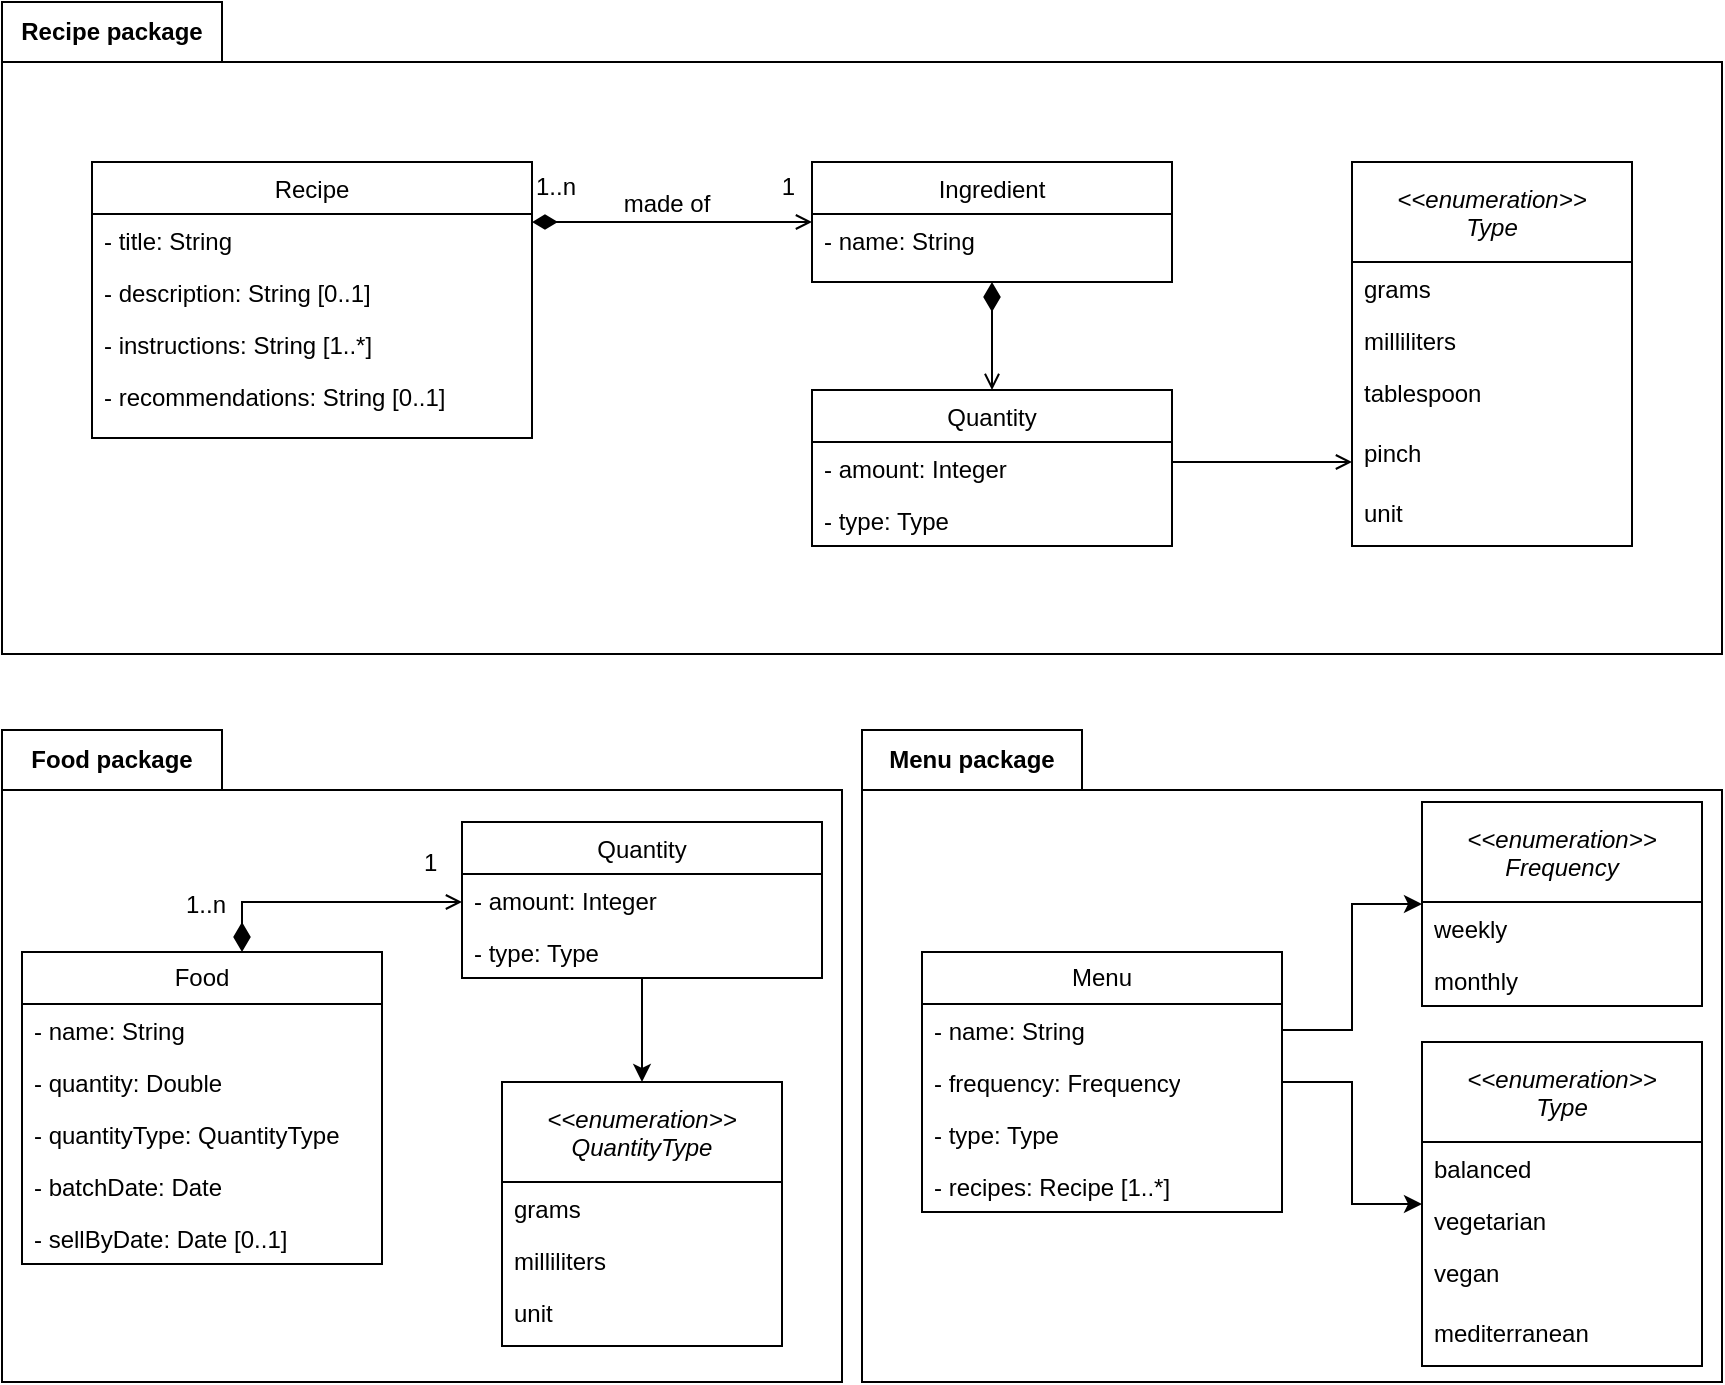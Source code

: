 <mxfile version="21.3.0" type="device">
  <diagram id="C5RBs43oDa-KdzZeNtuy" name="Page-1">
    <mxGraphModel dx="907" dy="1686" grid="1" gridSize="10" guides="1" tooltips="1" connect="1" arrows="1" fold="1" page="1" pageScale="1" pageWidth="827" pageHeight="1169" math="0" shadow="0">
      <root>
        <mxCell id="WIyWlLk6GJQsqaUBKTNV-0" />
        <mxCell id="WIyWlLk6GJQsqaUBKTNV-1" parent="WIyWlLk6GJQsqaUBKTNV-0" />
        <mxCell id="twwaAmcpACiWc4_Vs1gQ-12" value="Recipe package" style="shape=folder;fontStyle=1;tabWidth=110;tabHeight=30;tabPosition=left;html=1;boundedLbl=1;labelInHeader=1;container=1;collapsible=0;recursiveResize=0;whiteSpace=wrap;" vertex="1" parent="WIyWlLk6GJQsqaUBKTNV-1">
          <mxGeometry x="160" y="-50" width="860" height="326" as="geometry" />
        </mxCell>
        <mxCell id="zkfFHV4jXpPFQw0GAbJ--0" value="Recipe" style="swimlane;fontStyle=0;align=center;verticalAlign=top;childLayout=stackLayout;horizontal=1;startSize=26;horizontalStack=0;resizeParent=1;resizeLast=0;collapsible=1;marginBottom=0;rounded=0;shadow=0;strokeWidth=1;" parent="twwaAmcpACiWc4_Vs1gQ-12" vertex="1">
          <mxGeometry x="45" y="80" width="220" height="138" as="geometry">
            <mxRectangle x="230" y="140" width="160" height="26" as="alternateBounds" />
          </mxGeometry>
        </mxCell>
        <mxCell id="zkfFHV4jXpPFQw0GAbJ--1" value="- title: String" style="text;align=left;verticalAlign=top;spacingLeft=4;spacingRight=4;overflow=hidden;rotatable=0;points=[[0,0.5],[1,0.5]];portConstraint=eastwest;" parent="zkfFHV4jXpPFQw0GAbJ--0" vertex="1">
          <mxGeometry y="26" width="220" height="26" as="geometry" />
        </mxCell>
        <mxCell id="q-PXtFeuL0Apsl_alM3o-1" value="- description: String [0..1]" style="text;align=left;verticalAlign=top;spacingLeft=4;spacingRight=4;overflow=hidden;rotatable=0;points=[[0,0.5],[1,0.5]];portConstraint=eastwest;" parent="zkfFHV4jXpPFQw0GAbJ--0" vertex="1">
          <mxGeometry y="52" width="220" height="26" as="geometry" />
        </mxCell>
        <mxCell id="zkfFHV4jXpPFQw0GAbJ--3" value="- instructions: String [1..*]" style="text;align=left;verticalAlign=top;spacingLeft=4;spacingRight=4;overflow=hidden;rotatable=0;points=[[0,0.5],[1,0.5]];portConstraint=eastwest;rounded=0;shadow=0;html=0;" parent="zkfFHV4jXpPFQw0GAbJ--0" vertex="1">
          <mxGeometry y="78" width="220" height="26" as="geometry" />
        </mxCell>
        <mxCell id="q-PXtFeuL0Apsl_alM3o-0" value="- recommendations: String [0..1]" style="text;align=left;verticalAlign=top;spacingLeft=4;spacingRight=4;overflow=hidden;rotatable=0;points=[[0,0.5],[1,0.5]];portConstraint=eastwest;rounded=0;shadow=0;html=0;" parent="zkfFHV4jXpPFQw0GAbJ--0" vertex="1">
          <mxGeometry y="104" width="220" height="26" as="geometry" />
        </mxCell>
        <mxCell id="zkfFHV4jXpPFQw0GAbJ--26" value="" style="endArrow=open;shadow=0;strokeWidth=1;rounded=0;endFill=1;edgeStyle=elbowEdgeStyle;elbow=vertical;startArrow=diamondThin;startFill=1;sourcePerimeterSpacing=0;startSize=10;" parent="twwaAmcpACiWc4_Vs1gQ-12" source="zkfFHV4jXpPFQw0GAbJ--0" target="zkfFHV4jXpPFQw0GAbJ--17" edge="1">
          <mxGeometry x="0.5" y="41" relative="1" as="geometry">
            <mxPoint x="265" y="152" as="sourcePoint" />
            <mxPoint x="425" y="152" as="targetPoint" />
            <mxPoint x="-40" y="32" as="offset" />
          </mxGeometry>
        </mxCell>
        <mxCell id="zkfFHV4jXpPFQw0GAbJ--27" value="1..n" style="resizable=0;align=left;verticalAlign=bottom;labelBackgroundColor=none;fontSize=12;" parent="zkfFHV4jXpPFQw0GAbJ--26" connectable="0" vertex="1">
          <mxGeometry x="-1" relative="1" as="geometry">
            <mxPoint y="-9" as="offset" />
          </mxGeometry>
        </mxCell>
        <mxCell id="zkfFHV4jXpPFQw0GAbJ--28" value="1" style="resizable=0;align=right;verticalAlign=bottom;labelBackgroundColor=none;fontSize=12;" parent="zkfFHV4jXpPFQw0GAbJ--26" connectable="0" vertex="1">
          <mxGeometry x="1" relative="1" as="geometry">
            <mxPoint x="-7" y="-9" as="offset" />
          </mxGeometry>
        </mxCell>
        <mxCell id="zkfFHV4jXpPFQw0GAbJ--29" value="made of" style="text;html=1;resizable=0;points=[];;align=center;verticalAlign=middle;labelBackgroundColor=none;rounded=0;shadow=0;strokeWidth=1;fontSize=12;" parent="zkfFHV4jXpPFQw0GAbJ--26" vertex="1" connectable="0">
          <mxGeometry x="0.5" y="49" relative="1" as="geometry">
            <mxPoint x="-38" y="40" as="offset" />
          </mxGeometry>
        </mxCell>
        <mxCell id="twwaAmcpACiWc4_Vs1gQ-44" style="edgeStyle=orthogonalEdgeStyle;rounded=0;orthogonalLoop=1;jettySize=auto;html=1;strokeColor=default;startArrow=diamondThin;startFill=1;startSize=12;endArrow=open;endFill=0;" edge="1" parent="twwaAmcpACiWc4_Vs1gQ-12" source="zkfFHV4jXpPFQw0GAbJ--17" target="twwaAmcpACiWc4_Vs1gQ-40">
          <mxGeometry relative="1" as="geometry" />
        </mxCell>
        <mxCell id="zkfFHV4jXpPFQw0GAbJ--17" value="Ingredient" style="swimlane;fontStyle=0;align=center;verticalAlign=top;childLayout=stackLayout;horizontal=1;startSize=26;horizontalStack=0;resizeParent=1;resizeLast=0;collapsible=1;marginBottom=0;rounded=0;shadow=0;strokeWidth=1;" parent="twwaAmcpACiWc4_Vs1gQ-12" vertex="1">
          <mxGeometry x="405" y="80" width="180" height="60" as="geometry">
            <mxRectangle x="550" y="140" width="160" height="26" as="alternateBounds" />
          </mxGeometry>
        </mxCell>
        <mxCell id="zkfFHV4jXpPFQw0GAbJ--18" value="- name: String" style="text;align=left;verticalAlign=top;spacingLeft=4;spacingRight=4;overflow=hidden;rotatable=0;points=[[0,0.5],[1,0.5]];portConstraint=eastwest;" parent="zkfFHV4jXpPFQw0GAbJ--17" vertex="1">
          <mxGeometry y="26" width="180" height="26" as="geometry" />
        </mxCell>
        <mxCell id="XJNn22fLhvP08hlpOp0B-0" value="&lt;&lt;enumeration&gt;&gt;&#xa;Type" style="swimlane;fontStyle=2;childLayout=stackLayout;horizontal=1;startSize=50;fillColor=none;horizontalStack=0;resizeParent=1;resizeParentMax=0;resizeLast=0;collapsible=1;marginBottom=0;" parent="twwaAmcpACiWc4_Vs1gQ-12" vertex="1">
          <mxGeometry x="675" y="80" width="140" height="192" as="geometry">
            <mxRectangle x="800" y="100" width="140" height="40" as="alternateBounds" />
          </mxGeometry>
        </mxCell>
        <mxCell id="XJNn22fLhvP08hlpOp0B-1" value="grams" style="text;strokeColor=none;fillColor=none;align=left;verticalAlign=top;spacingLeft=4;spacingRight=4;overflow=hidden;rotatable=0;points=[[0,0.5],[1,0.5]];portConstraint=eastwest;" parent="XJNn22fLhvP08hlpOp0B-0" vertex="1">
          <mxGeometry y="50" width="140" height="26" as="geometry" />
        </mxCell>
        <mxCell id="XJNn22fLhvP08hlpOp0B-2" value="milliliters" style="text;strokeColor=none;fillColor=none;align=left;verticalAlign=top;spacingLeft=4;spacingRight=4;overflow=hidden;rotatable=0;points=[[0,0.5],[1,0.5]];portConstraint=eastwest;" parent="XJNn22fLhvP08hlpOp0B-0" vertex="1">
          <mxGeometry y="76" width="140" height="26" as="geometry" />
        </mxCell>
        <mxCell id="XJNn22fLhvP08hlpOp0B-3" value="tablespoon" style="text;strokeColor=none;fillColor=none;align=left;verticalAlign=top;spacingLeft=4;spacingRight=4;overflow=hidden;rotatable=0;points=[[0,0.5],[1,0.5]];portConstraint=eastwest;" parent="XJNn22fLhvP08hlpOp0B-0" vertex="1">
          <mxGeometry y="102" width="140" height="30" as="geometry" />
        </mxCell>
        <mxCell id="XJNn22fLhvP08hlpOp0B-4" value="pinch" style="text;strokeColor=none;fillColor=none;align=left;verticalAlign=top;spacingLeft=4;spacingRight=4;overflow=hidden;rotatable=0;points=[[0,0.5],[1,0.5]];portConstraint=eastwest;" parent="XJNn22fLhvP08hlpOp0B-0" vertex="1">
          <mxGeometry y="132" width="140" height="30" as="geometry" />
        </mxCell>
        <mxCell id="XJNn22fLhvP08hlpOp0B-5" value="unit" style="text;strokeColor=none;fillColor=none;align=left;verticalAlign=top;spacingLeft=4;spacingRight=4;overflow=hidden;rotatable=0;points=[[0,0.5],[1,0.5]];portConstraint=eastwest;" parent="XJNn22fLhvP08hlpOp0B-0" vertex="1">
          <mxGeometry y="162" width="140" height="30" as="geometry" />
        </mxCell>
        <mxCell id="XJNn22fLhvP08hlpOp0B-6" style="edgeStyle=orthogonalEdgeStyle;rounded=0;orthogonalLoop=1;jettySize=auto;html=1;startArrow=none;startFill=0;startSize=10;sourcePerimeterSpacing=0;endArrow=open;endFill=0;exitX=1;exitY=0.5;exitDx=0;exitDy=0;" parent="twwaAmcpACiWc4_Vs1gQ-12" source="twwaAmcpACiWc4_Vs1gQ-42" target="XJNn22fLhvP08hlpOp0B-0" edge="1">
          <mxGeometry relative="1" as="geometry">
            <Array as="points">
              <mxPoint x="585" y="230" />
            </Array>
          </mxGeometry>
        </mxCell>
        <mxCell id="twwaAmcpACiWc4_Vs1gQ-40" value="Quantity" style="swimlane;fontStyle=0;align=center;verticalAlign=top;childLayout=stackLayout;horizontal=1;startSize=26;horizontalStack=0;resizeParent=1;resizeLast=0;collapsible=1;marginBottom=0;rounded=0;shadow=0;strokeWidth=1;" vertex="1" parent="twwaAmcpACiWc4_Vs1gQ-12">
          <mxGeometry x="405" y="194" width="180" height="78" as="geometry">
            <mxRectangle x="550" y="140" width="160" height="26" as="alternateBounds" />
          </mxGeometry>
        </mxCell>
        <mxCell id="twwaAmcpACiWc4_Vs1gQ-42" value="- amount: Integer" style="text;align=left;verticalAlign=top;spacingLeft=4;spacingRight=4;overflow=hidden;rotatable=0;points=[[0,0.5],[1,0.5]];portConstraint=eastwest;rounded=0;shadow=0;html=0;" vertex="1" parent="twwaAmcpACiWc4_Vs1gQ-40">
          <mxGeometry y="26" width="180" height="26" as="geometry" />
        </mxCell>
        <mxCell id="twwaAmcpACiWc4_Vs1gQ-43" value="- type: Type" style="text;align=left;verticalAlign=top;spacingLeft=4;spacingRight=4;overflow=hidden;rotatable=0;points=[[0,0.5],[1,0.5]];portConstraint=eastwest;rounded=0;shadow=0;html=0;" vertex="1" parent="twwaAmcpACiWc4_Vs1gQ-40">
          <mxGeometry y="52" width="180" height="26" as="geometry" />
        </mxCell>
        <mxCell id="twwaAmcpACiWc4_Vs1gQ-10" value="Food package" style="shape=folder;fontStyle=1;tabWidth=110;tabHeight=30;tabPosition=left;html=1;boundedLbl=1;labelInHeader=1;container=1;collapsible=0;recursiveResize=0;whiteSpace=wrap;" vertex="1" parent="WIyWlLk6GJQsqaUBKTNV-1">
          <mxGeometry x="160" y="314" width="420" height="326" as="geometry" />
        </mxCell>
        <mxCell id="twwaAmcpACiWc4_Vs1gQ-0" value="Food" style="swimlane;fontStyle=0;childLayout=stackLayout;horizontal=1;startSize=26;fillColor=none;horizontalStack=0;resizeParent=1;resizeParentMax=0;resizeLast=0;collapsible=1;marginBottom=0;whiteSpace=wrap;html=1;" vertex="1" parent="twwaAmcpACiWc4_Vs1gQ-10">
          <mxGeometry x="10" y="111" width="180" height="156" as="geometry" />
        </mxCell>
        <mxCell id="twwaAmcpACiWc4_Vs1gQ-1" value="- name: String" style="text;strokeColor=none;fillColor=none;align=left;verticalAlign=top;spacingLeft=4;spacingRight=4;overflow=hidden;rotatable=0;points=[[0,0.5],[1,0.5]];portConstraint=eastwest;whiteSpace=wrap;html=1;" vertex="1" parent="twwaAmcpACiWc4_Vs1gQ-0">
          <mxGeometry y="26" width="180" height="26" as="geometry" />
        </mxCell>
        <mxCell id="twwaAmcpACiWc4_Vs1gQ-2" value="- quantity: Double" style="text;strokeColor=none;fillColor=none;align=left;verticalAlign=top;spacingLeft=4;spacingRight=4;overflow=hidden;rotatable=0;points=[[0,0.5],[1,0.5]];portConstraint=eastwest;whiteSpace=wrap;html=1;" vertex="1" parent="twwaAmcpACiWc4_Vs1gQ-0">
          <mxGeometry y="52" width="180" height="26" as="geometry" />
        </mxCell>
        <mxCell id="twwaAmcpACiWc4_Vs1gQ-18" value="- quantityType: QuantityType" style="text;strokeColor=none;fillColor=none;align=left;verticalAlign=top;spacingLeft=4;spacingRight=4;overflow=hidden;rotatable=0;points=[[0,0.5],[1,0.5]];portConstraint=eastwest;whiteSpace=wrap;html=1;" vertex="1" parent="twwaAmcpACiWc4_Vs1gQ-0">
          <mxGeometry y="78" width="180" height="26" as="geometry" />
        </mxCell>
        <mxCell id="twwaAmcpACiWc4_Vs1gQ-39" value="- batchDate: Date" style="text;strokeColor=none;fillColor=none;align=left;verticalAlign=top;spacingLeft=4;spacingRight=4;overflow=hidden;rotatable=0;points=[[0,0.5],[1,0.5]];portConstraint=eastwest;whiteSpace=wrap;html=1;" vertex="1" parent="twwaAmcpACiWc4_Vs1gQ-0">
          <mxGeometry y="104" width="180" height="26" as="geometry" />
        </mxCell>
        <mxCell id="twwaAmcpACiWc4_Vs1gQ-3" value="- sellByDate: Date [0..1]" style="text;strokeColor=none;fillColor=none;align=left;verticalAlign=top;spacingLeft=4;spacingRight=4;overflow=hidden;rotatable=0;points=[[0,0.5],[1,0.5]];portConstraint=eastwest;whiteSpace=wrap;html=1;" vertex="1" parent="twwaAmcpACiWc4_Vs1gQ-0">
          <mxGeometry y="130" width="180" height="26" as="geometry" />
        </mxCell>
        <mxCell id="twwaAmcpACiWc4_Vs1gQ-4" value="&lt;&lt;enumeration&gt;&gt;&#xa;QuantityType" style="swimlane;fontStyle=2;childLayout=stackLayout;horizontal=1;startSize=50;fillColor=none;horizontalStack=0;resizeParent=1;resizeParentMax=0;resizeLast=0;collapsible=1;marginBottom=0;" vertex="1" parent="twwaAmcpACiWc4_Vs1gQ-10">
          <mxGeometry x="250" y="176" width="140" height="132" as="geometry">
            <mxRectangle x="800" y="100" width="140" height="40" as="alternateBounds" />
          </mxGeometry>
        </mxCell>
        <mxCell id="twwaAmcpACiWc4_Vs1gQ-5" value="grams" style="text;strokeColor=none;fillColor=none;align=left;verticalAlign=top;spacingLeft=4;spacingRight=4;overflow=hidden;rotatable=0;points=[[0,0.5],[1,0.5]];portConstraint=eastwest;" vertex="1" parent="twwaAmcpACiWc4_Vs1gQ-4">
          <mxGeometry y="50" width="140" height="26" as="geometry" />
        </mxCell>
        <mxCell id="twwaAmcpACiWc4_Vs1gQ-6" value="milliliters" style="text;strokeColor=none;fillColor=none;align=left;verticalAlign=top;spacingLeft=4;spacingRight=4;overflow=hidden;rotatable=0;points=[[0,0.5],[1,0.5]];portConstraint=eastwest;" vertex="1" parent="twwaAmcpACiWc4_Vs1gQ-4">
          <mxGeometry y="76" width="140" height="26" as="geometry" />
        </mxCell>
        <mxCell id="twwaAmcpACiWc4_Vs1gQ-9" value="unit" style="text;strokeColor=none;fillColor=none;align=left;verticalAlign=top;spacingLeft=4;spacingRight=4;overflow=hidden;rotatable=0;points=[[0,0.5],[1,0.5]];portConstraint=eastwest;" vertex="1" parent="twwaAmcpACiWc4_Vs1gQ-4">
          <mxGeometry y="102" width="140" height="30" as="geometry" />
        </mxCell>
        <mxCell id="twwaAmcpACiWc4_Vs1gQ-20" style="edgeStyle=orthogonalEdgeStyle;rounded=0;orthogonalLoop=1;jettySize=auto;html=1;" edge="1" parent="twwaAmcpACiWc4_Vs1gQ-10" source="twwaAmcpACiWc4_Vs1gQ-45" target="twwaAmcpACiWc4_Vs1gQ-4">
          <mxGeometry relative="1" as="geometry" />
        </mxCell>
        <mxCell id="twwaAmcpACiWc4_Vs1gQ-45" value="Quantity" style="swimlane;fontStyle=0;align=center;verticalAlign=top;childLayout=stackLayout;horizontal=1;startSize=26;horizontalStack=0;resizeParent=1;resizeLast=0;collapsible=1;marginBottom=0;rounded=0;shadow=0;strokeWidth=1;" vertex="1" parent="twwaAmcpACiWc4_Vs1gQ-10">
          <mxGeometry x="230" y="46" width="180" height="78" as="geometry">
            <mxRectangle x="550" y="140" width="160" height="26" as="alternateBounds" />
          </mxGeometry>
        </mxCell>
        <mxCell id="twwaAmcpACiWc4_Vs1gQ-46" value="- amount: Integer" style="text;align=left;verticalAlign=top;spacingLeft=4;spacingRight=4;overflow=hidden;rotatable=0;points=[[0,0.5],[1,0.5]];portConstraint=eastwest;rounded=0;shadow=0;html=0;" vertex="1" parent="twwaAmcpACiWc4_Vs1gQ-45">
          <mxGeometry y="26" width="180" height="26" as="geometry" />
        </mxCell>
        <mxCell id="twwaAmcpACiWc4_Vs1gQ-47" value="- type: Type" style="text;align=left;verticalAlign=top;spacingLeft=4;spacingRight=4;overflow=hidden;rotatable=0;points=[[0,0.5],[1,0.5]];portConstraint=eastwest;rounded=0;shadow=0;html=0;" vertex="1" parent="twwaAmcpACiWc4_Vs1gQ-45">
          <mxGeometry y="52" width="180" height="26" as="geometry" />
        </mxCell>
        <mxCell id="twwaAmcpACiWc4_Vs1gQ-48" style="edgeStyle=orthogonalEdgeStyle;rounded=0;orthogonalLoop=1;jettySize=auto;html=1;strokeColor=default;startArrow=diamondThin;startFill=1;startSize=12;endArrow=open;endFill=0;" edge="1" parent="twwaAmcpACiWc4_Vs1gQ-10" source="twwaAmcpACiWc4_Vs1gQ-0" target="twwaAmcpACiWc4_Vs1gQ-45">
          <mxGeometry relative="1" as="geometry">
            <mxPoint x="505" y="-214" as="sourcePoint" />
            <mxPoint x="505" y="-160" as="targetPoint" />
            <Array as="points">
              <mxPoint x="120" y="86" />
            </Array>
          </mxGeometry>
        </mxCell>
        <mxCell id="twwaAmcpACiWc4_Vs1gQ-49" value="1..n" style="resizable=0;align=left;verticalAlign=bottom;labelBackgroundColor=none;fontSize=12;" connectable="0" vertex="1" parent="twwaAmcpACiWc4_Vs1gQ-10">
          <mxGeometry x="90" y="95.999" as="geometry" />
        </mxCell>
        <mxCell id="twwaAmcpACiWc4_Vs1gQ-21" value="Menu package" style="shape=folder;fontStyle=1;tabWidth=110;tabHeight=30;tabPosition=left;html=1;boundedLbl=1;labelInHeader=1;container=1;collapsible=0;recursiveResize=0;whiteSpace=wrap;" vertex="1" parent="WIyWlLk6GJQsqaUBKTNV-1">
          <mxGeometry x="590" y="314" width="430" height="326" as="geometry" />
        </mxCell>
        <mxCell id="twwaAmcpACiWc4_Vs1gQ-22" value="Menu" style="swimlane;fontStyle=0;childLayout=stackLayout;horizontal=1;startSize=26;fillColor=none;horizontalStack=0;resizeParent=1;resizeParentMax=0;resizeLast=0;collapsible=1;marginBottom=0;whiteSpace=wrap;html=1;" vertex="1" parent="twwaAmcpACiWc4_Vs1gQ-21">
          <mxGeometry x="30" y="111" width="180" height="130" as="geometry" />
        </mxCell>
        <mxCell id="twwaAmcpACiWc4_Vs1gQ-23" value="- name: String" style="text;strokeColor=none;fillColor=none;align=left;verticalAlign=top;spacingLeft=4;spacingRight=4;overflow=hidden;rotatable=0;points=[[0,0.5],[1,0.5]];portConstraint=eastwest;whiteSpace=wrap;html=1;" vertex="1" parent="twwaAmcpACiWc4_Vs1gQ-22">
          <mxGeometry y="26" width="180" height="26" as="geometry" />
        </mxCell>
        <mxCell id="twwaAmcpACiWc4_Vs1gQ-24" value="- frequency: Frequency" style="text;strokeColor=none;fillColor=none;align=left;verticalAlign=top;spacingLeft=4;spacingRight=4;overflow=hidden;rotatable=0;points=[[0,0.5],[1,0.5]];portConstraint=eastwest;whiteSpace=wrap;html=1;" vertex="1" parent="twwaAmcpACiWc4_Vs1gQ-22">
          <mxGeometry y="52" width="180" height="26" as="geometry" />
        </mxCell>
        <mxCell id="twwaAmcpACiWc4_Vs1gQ-25" value="- type: Type" style="text;strokeColor=none;fillColor=none;align=left;verticalAlign=top;spacingLeft=4;spacingRight=4;overflow=hidden;rotatable=0;points=[[0,0.5],[1,0.5]];portConstraint=eastwest;whiteSpace=wrap;html=1;" vertex="1" parent="twwaAmcpACiWc4_Vs1gQ-22">
          <mxGeometry y="78" width="180" height="26" as="geometry" />
        </mxCell>
        <mxCell id="twwaAmcpACiWc4_Vs1gQ-26" value="- recipes: Recipe [1..*]" style="text;strokeColor=none;fillColor=none;align=left;verticalAlign=top;spacingLeft=4;spacingRight=4;overflow=hidden;rotatable=0;points=[[0,0.5],[1,0.5]];portConstraint=eastwest;whiteSpace=wrap;html=1;" vertex="1" parent="twwaAmcpACiWc4_Vs1gQ-22">
          <mxGeometry y="104" width="180" height="26" as="geometry" />
        </mxCell>
        <mxCell id="twwaAmcpACiWc4_Vs1gQ-27" value="&lt;&lt;enumeration&gt;&gt;&#xa;Type" style="swimlane;fontStyle=2;childLayout=stackLayout;horizontal=1;startSize=50;fillColor=none;horizontalStack=0;resizeParent=1;resizeParentMax=0;resizeLast=0;collapsible=1;marginBottom=0;" vertex="1" parent="twwaAmcpACiWc4_Vs1gQ-21">
          <mxGeometry x="280" y="156" width="140" height="162" as="geometry">
            <mxRectangle x="800" y="100" width="140" height="40" as="alternateBounds" />
          </mxGeometry>
        </mxCell>
        <mxCell id="twwaAmcpACiWc4_Vs1gQ-28" value="balanced" style="text;strokeColor=none;fillColor=none;align=left;verticalAlign=top;spacingLeft=4;spacingRight=4;overflow=hidden;rotatable=0;points=[[0,0.5],[1,0.5]];portConstraint=eastwest;" vertex="1" parent="twwaAmcpACiWc4_Vs1gQ-27">
          <mxGeometry y="50" width="140" height="26" as="geometry" />
        </mxCell>
        <mxCell id="twwaAmcpACiWc4_Vs1gQ-29" value="vegetarian" style="text;strokeColor=none;fillColor=none;align=left;verticalAlign=top;spacingLeft=4;spacingRight=4;overflow=hidden;rotatable=0;points=[[0,0.5],[1,0.5]];portConstraint=eastwest;" vertex="1" parent="twwaAmcpACiWc4_Vs1gQ-27">
          <mxGeometry y="76" width="140" height="26" as="geometry" />
        </mxCell>
        <mxCell id="twwaAmcpACiWc4_Vs1gQ-30" value="vegan" style="text;strokeColor=none;fillColor=none;align=left;verticalAlign=top;spacingLeft=4;spacingRight=4;overflow=hidden;rotatable=0;points=[[0,0.5],[1,0.5]];portConstraint=eastwest;" vertex="1" parent="twwaAmcpACiWc4_Vs1gQ-27">
          <mxGeometry y="102" width="140" height="30" as="geometry" />
        </mxCell>
        <mxCell id="twwaAmcpACiWc4_Vs1gQ-32" value="mediterranean" style="text;strokeColor=none;fillColor=none;align=left;verticalAlign=top;spacingLeft=4;spacingRight=4;overflow=hidden;rotatable=0;points=[[0,0.5],[1,0.5]];portConstraint=eastwest;" vertex="1" parent="twwaAmcpACiWc4_Vs1gQ-27">
          <mxGeometry y="132" width="140" height="30" as="geometry" />
        </mxCell>
        <mxCell id="twwaAmcpACiWc4_Vs1gQ-31" style="edgeStyle=orthogonalEdgeStyle;rounded=0;orthogonalLoop=1;jettySize=auto;html=1;" edge="1" parent="twwaAmcpACiWc4_Vs1gQ-21" source="twwaAmcpACiWc4_Vs1gQ-24" target="twwaAmcpACiWc4_Vs1gQ-27">
          <mxGeometry relative="1" as="geometry" />
        </mxCell>
        <mxCell id="twwaAmcpACiWc4_Vs1gQ-33" value="&lt;&lt;enumeration&gt;&gt;&#xa;Frequency" style="swimlane;fontStyle=2;childLayout=stackLayout;horizontal=1;startSize=50;fillColor=none;horizontalStack=0;resizeParent=1;resizeParentMax=0;resizeLast=0;collapsible=1;marginBottom=0;" vertex="1" parent="twwaAmcpACiWc4_Vs1gQ-21">
          <mxGeometry x="280" y="36" width="140" height="102" as="geometry">
            <mxRectangle x="800" y="100" width="140" height="40" as="alternateBounds" />
          </mxGeometry>
        </mxCell>
        <mxCell id="twwaAmcpACiWc4_Vs1gQ-34" value="weekly" style="text;strokeColor=none;fillColor=none;align=left;verticalAlign=top;spacingLeft=4;spacingRight=4;overflow=hidden;rotatable=0;points=[[0,0.5],[1,0.5]];portConstraint=eastwest;" vertex="1" parent="twwaAmcpACiWc4_Vs1gQ-33">
          <mxGeometry y="50" width="140" height="26" as="geometry" />
        </mxCell>
        <mxCell id="twwaAmcpACiWc4_Vs1gQ-35" value="monthly" style="text;strokeColor=none;fillColor=none;align=left;verticalAlign=top;spacingLeft=4;spacingRight=4;overflow=hidden;rotatable=0;points=[[0,0.5],[1,0.5]];portConstraint=eastwest;" vertex="1" parent="twwaAmcpACiWc4_Vs1gQ-33">
          <mxGeometry y="76" width="140" height="26" as="geometry" />
        </mxCell>
        <mxCell id="twwaAmcpACiWc4_Vs1gQ-38" style="edgeStyle=orthogonalEdgeStyle;rounded=0;orthogonalLoop=1;jettySize=auto;html=1;entryX=0;entryY=0.5;entryDx=0;entryDy=0;" edge="1" parent="twwaAmcpACiWc4_Vs1gQ-21" source="twwaAmcpACiWc4_Vs1gQ-23" target="twwaAmcpACiWc4_Vs1gQ-33">
          <mxGeometry relative="1" as="geometry" />
        </mxCell>
        <mxCell id="twwaAmcpACiWc4_Vs1gQ-50" value="1" style="resizable=0;align=left;verticalAlign=bottom;labelBackgroundColor=none;fontSize=12;" connectable="0" vertex="1" parent="WIyWlLk6GJQsqaUBKTNV-1">
          <mxGeometry x="260" y="419.999" as="geometry">
            <mxPoint x="109" y="-31" as="offset" />
          </mxGeometry>
        </mxCell>
      </root>
    </mxGraphModel>
  </diagram>
</mxfile>
